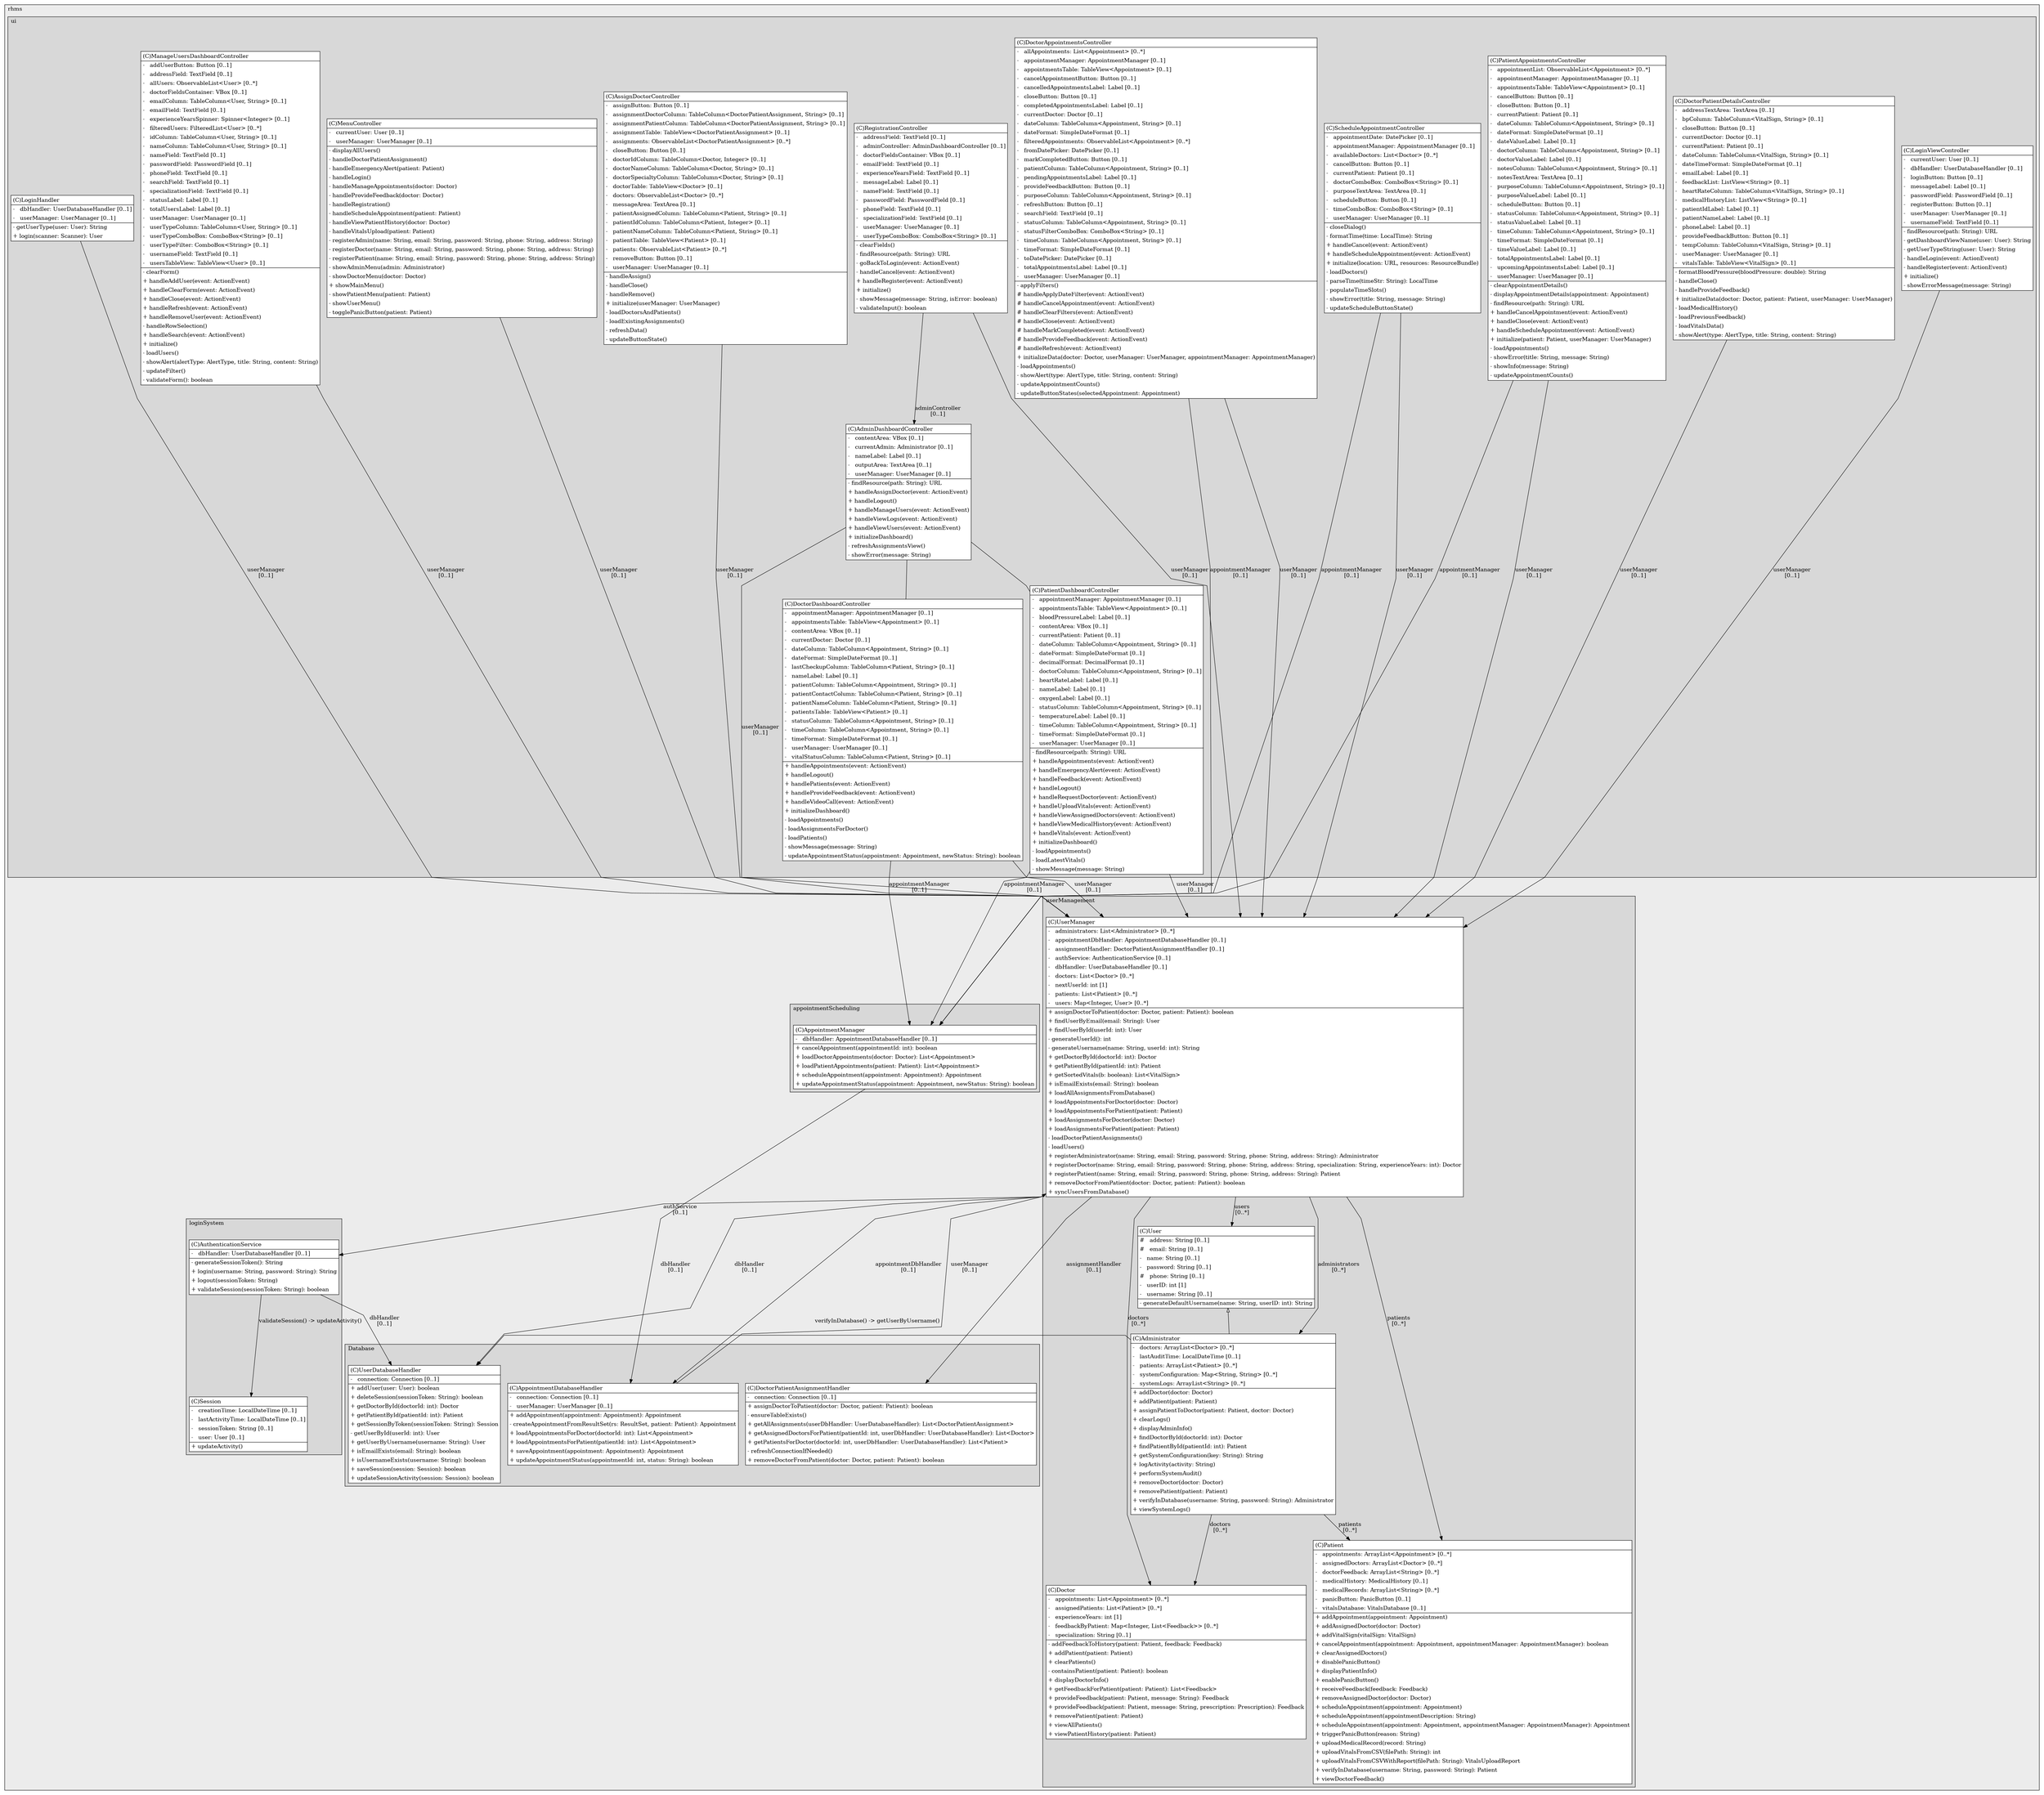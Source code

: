 @startuml

/' diagram meta data start
config=StructureConfiguration;
{
  "projectClassification": {
    "searchMode": "OpenProject", // OpenProject, AllProjects
    "includedProjects": "",
    "pathEndKeywords": "*.impl",
    "isClientPath": "",
    "isClientName": "",
    "isTestPath": "",
    "isTestName": "",
    "isMappingPath": "",
    "isMappingName": "",
    "isDataAccessPath": "",
    "isDataAccessName": "",
    "isDataStructurePath": "",
    "isDataStructureName": "",
    "isInterfaceStructuresPath": "",
    "isInterfaceStructuresName": "",
    "isEntryPointPath": "",
    "isEntryPointName": "",
    "treatFinalFieldsAsMandatory": false
  },
  "graphRestriction": {
    "classPackageExcludeFilter": "",
    "classPackageIncludeFilter": "",
    "classNameExcludeFilter": "",
    "classNameIncludeFilter": "",
    "methodNameExcludeFilter": "",
    "methodNameIncludeFilter": "",
    "removeByInheritance": "", // inheritance/annotation based filtering is done in a second step
    "removeByAnnotation": "",
    "removeByClassPackage": "", // cleanup the graph after inheritance/annotation based filtering is done
    "removeByClassName": "",
    "cutMappings": false,
    "cutEnum": true,
    "cutTests": true,
    "cutClient": true,
    "cutDataAccess": true,
    "cutInterfaceStructures": true,
    "cutDataStructures": true,
    "cutGetterAndSetter": true,
    "cutConstructors": true
  },
  "graphTraversal": {
    "forwardDepth": 3,
    "backwardDepth": 3,
    "classPackageExcludeFilter": "",
    "classPackageIncludeFilter": "",
    "classNameExcludeFilter": "",
    "classNameIncludeFilter": "",
    "methodNameExcludeFilter": "",
    "methodNameIncludeFilter": "",
    "hideMappings": false,
    "hideDataStructures": false,
    "hidePrivateMethods": true,
    "hideInterfaceCalls": true, // indirection: implementation -> interface (is hidden) -> implementation
    "onlyShowApplicationEntryPoints": false, // root node is included
    "useMethodCallsForStructureDiagram": "ForwardOnly" // ForwardOnly, BothDirections, No
  },
  "details": {
    "aggregation": "GroupByClass", // ByClass, GroupByClass, None
    "showClassGenericTypes": true,
    "showMethods": true,
    "showMethodParameterNames": true,
    "showMethodParameterTypes": true,
    "showMethodReturnType": true,
    "showPackageLevels": 2,
    "showDetailedClassStructure": true
  },
  "rootClass": "com.rhms.userManagement.UserManager",
  "extensionCallbackMethod": "" // qualified.class.name#methodName - signature: public static String method(String)
}
diagram meta data end '/



digraph g {
    rankdir="TB"
    splines=polyline
    

'nodes 
subgraph cluster_3499612 { 
   	label=rhms
	labeljust=l
	fillcolor="#ececec"
	style=filled
   
   subgraph cluster_1177773926 { 
   	label=ui
	labeljust=l
	fillcolor="#d8d8d8"
	style=filled
   
   AdminDashboardController1319010786[
	label=<<TABLE BORDER="1" CELLBORDER="0" CELLPADDING="4" CELLSPACING="0">
<TR><TD ALIGN="LEFT" >(C)AdminDashboardController</TD></TR>
<HR/>
<TR><TD ALIGN="LEFT" >-   contentArea: VBox [0..1]</TD></TR>
<TR><TD ALIGN="LEFT" >-   currentAdmin: Administrator [0..1]</TD></TR>
<TR><TD ALIGN="LEFT" >-   nameLabel: Label [0..1]</TD></TR>
<TR><TD ALIGN="LEFT" >-   outputArea: TextArea [0..1]</TD></TR>
<TR><TD ALIGN="LEFT" >-   userManager: UserManager [0..1]</TD></TR>
<HR/>
<TR><TD ALIGN="LEFT" >- findResource(path: String): URL</TD></TR>
<TR><TD ALIGN="LEFT" >+ handleAssignDoctor(event: ActionEvent)</TD></TR>
<TR><TD ALIGN="LEFT" >+ handleLogout()</TD></TR>
<TR><TD ALIGN="LEFT" >+ handleManageUsers(event: ActionEvent)</TD></TR>
<TR><TD ALIGN="LEFT" >+ handleViewLogs(event: ActionEvent)</TD></TR>
<TR><TD ALIGN="LEFT" >+ handleViewUsers(event: ActionEvent)</TD></TR>
<TR><TD ALIGN="LEFT" >+ initializeDashboard()</TD></TR>
<TR><TD ALIGN="LEFT" >- refreshAssignmentsView()</TD></TR>
<TR><TD ALIGN="LEFT" >- showError(message: String)</TD></TR>
</TABLE>>
	style=filled
	margin=0
	shape=plaintext
	fillcolor="#FFFFFF"
];

AssignDoctorController1319010786[
	label=<<TABLE BORDER="1" CELLBORDER="0" CELLPADDING="4" CELLSPACING="0">
<TR><TD ALIGN="LEFT" >(C)AssignDoctorController</TD></TR>
<HR/>
<TR><TD ALIGN="LEFT" >-   assignButton: Button [0..1]</TD></TR>
<TR><TD ALIGN="LEFT" >-   assignmentDoctorColumn: TableColumn&lt;DoctorPatientAssignment, String&gt; [0..1]</TD></TR>
<TR><TD ALIGN="LEFT" >-   assignmentPatientColumn: TableColumn&lt;DoctorPatientAssignment, String&gt; [0..1]</TD></TR>
<TR><TD ALIGN="LEFT" >-   assignmentTable: TableView&lt;DoctorPatientAssignment&gt; [0..1]</TD></TR>
<TR><TD ALIGN="LEFT" >-   assignments: ObservableList&lt;DoctorPatientAssignment&gt; [0..*]</TD></TR>
<TR><TD ALIGN="LEFT" >-   closeButton: Button [0..1]</TD></TR>
<TR><TD ALIGN="LEFT" >-   doctorIdColumn: TableColumn&lt;Doctor, Integer&gt; [0..1]</TD></TR>
<TR><TD ALIGN="LEFT" >-   doctorNameColumn: TableColumn&lt;Doctor, String&gt; [0..1]</TD></TR>
<TR><TD ALIGN="LEFT" >-   doctorSpecialtyColumn: TableColumn&lt;Doctor, String&gt; [0..1]</TD></TR>
<TR><TD ALIGN="LEFT" >-   doctorTable: TableView&lt;Doctor&gt; [0..1]</TD></TR>
<TR><TD ALIGN="LEFT" >-   doctors: ObservableList&lt;Doctor&gt; [0..*]</TD></TR>
<TR><TD ALIGN="LEFT" >-   messageArea: TextArea [0..1]</TD></TR>
<TR><TD ALIGN="LEFT" >-   patientAssignedColumn: TableColumn&lt;Patient, String&gt; [0..1]</TD></TR>
<TR><TD ALIGN="LEFT" >-   patientIdColumn: TableColumn&lt;Patient, Integer&gt; [0..1]</TD></TR>
<TR><TD ALIGN="LEFT" >-   patientNameColumn: TableColumn&lt;Patient, String&gt; [0..1]</TD></TR>
<TR><TD ALIGN="LEFT" >-   patientTable: TableView&lt;Patient&gt; [0..1]</TD></TR>
<TR><TD ALIGN="LEFT" >-   patients: ObservableList&lt;Patient&gt; [0..*]</TD></TR>
<TR><TD ALIGN="LEFT" >-   removeButton: Button [0..1]</TD></TR>
<TR><TD ALIGN="LEFT" >-   userManager: UserManager [0..1]</TD></TR>
<HR/>
<TR><TD ALIGN="LEFT" >- handleAssign()</TD></TR>
<TR><TD ALIGN="LEFT" >- handleClose()</TD></TR>
<TR><TD ALIGN="LEFT" >- handleRemove()</TD></TR>
<TR><TD ALIGN="LEFT" >+ initialize(userManager: UserManager)</TD></TR>
<TR><TD ALIGN="LEFT" >- loadDoctorsAndPatients()</TD></TR>
<TR><TD ALIGN="LEFT" >- loadExistingAssignments()</TD></TR>
<TR><TD ALIGN="LEFT" >- refreshData()</TD></TR>
<TR><TD ALIGN="LEFT" >- updateButtonState()</TD></TR>
</TABLE>>
	style=filled
	margin=0
	shape=plaintext
	fillcolor="#FFFFFF"
];

DoctorAppointmentsController1319010786[
	label=<<TABLE BORDER="1" CELLBORDER="0" CELLPADDING="4" CELLSPACING="0">
<TR><TD ALIGN="LEFT" >(C)DoctorAppointmentsController</TD></TR>
<HR/>
<TR><TD ALIGN="LEFT" >-   allAppointments: List&lt;Appointment&gt; [0..*]</TD></TR>
<TR><TD ALIGN="LEFT" >-   appointmentManager: AppointmentManager [0..1]</TD></TR>
<TR><TD ALIGN="LEFT" >-   appointmentsTable: TableView&lt;Appointment&gt; [0..1]</TD></TR>
<TR><TD ALIGN="LEFT" >-   cancelAppointmentButton: Button [0..1]</TD></TR>
<TR><TD ALIGN="LEFT" >-   cancelledAppointmentsLabel: Label [0..1]</TD></TR>
<TR><TD ALIGN="LEFT" >-   closeButton: Button [0..1]</TD></TR>
<TR><TD ALIGN="LEFT" >-   completedAppointmentsLabel: Label [0..1]</TD></TR>
<TR><TD ALIGN="LEFT" >-   currentDoctor: Doctor [0..1]</TD></TR>
<TR><TD ALIGN="LEFT" >-   dateColumn: TableColumn&lt;Appointment, String&gt; [0..1]</TD></TR>
<TR><TD ALIGN="LEFT" >-   dateFormat: SimpleDateFormat [0..1]</TD></TR>
<TR><TD ALIGN="LEFT" >-   filteredAppointments: ObservableList&lt;Appointment&gt; [0..*]</TD></TR>
<TR><TD ALIGN="LEFT" >-   fromDatePicker: DatePicker [0..1]</TD></TR>
<TR><TD ALIGN="LEFT" >-   markCompletedButton: Button [0..1]</TD></TR>
<TR><TD ALIGN="LEFT" >-   patientColumn: TableColumn&lt;Appointment, String&gt; [0..1]</TD></TR>
<TR><TD ALIGN="LEFT" >-   pendingAppointmentsLabel: Label [0..1]</TD></TR>
<TR><TD ALIGN="LEFT" >-   provideFeedbackButton: Button [0..1]</TD></TR>
<TR><TD ALIGN="LEFT" >-   purposeColumn: TableColumn&lt;Appointment, String&gt; [0..1]</TD></TR>
<TR><TD ALIGN="LEFT" >-   refreshButton: Button [0..1]</TD></TR>
<TR><TD ALIGN="LEFT" >-   searchField: TextField [0..1]</TD></TR>
<TR><TD ALIGN="LEFT" >-   statusColumn: TableColumn&lt;Appointment, String&gt; [0..1]</TD></TR>
<TR><TD ALIGN="LEFT" >-   statusFilterComboBox: ComboBox&lt;String&gt; [0..1]</TD></TR>
<TR><TD ALIGN="LEFT" >-   timeColumn: TableColumn&lt;Appointment, String&gt; [0..1]</TD></TR>
<TR><TD ALIGN="LEFT" >-   timeFormat: SimpleDateFormat [0..1]</TD></TR>
<TR><TD ALIGN="LEFT" >-   toDatePicker: DatePicker [0..1]</TD></TR>
<TR><TD ALIGN="LEFT" >-   totalAppointmentsLabel: Label [0..1]</TD></TR>
<TR><TD ALIGN="LEFT" >-   userManager: UserManager [0..1]</TD></TR>
<HR/>
<TR><TD ALIGN="LEFT" >- applyFilters()</TD></TR>
<TR><TD ALIGN="LEFT" ># handleApplyDateFilter(event: ActionEvent)</TD></TR>
<TR><TD ALIGN="LEFT" ># handleCancelAppointment(event: ActionEvent)</TD></TR>
<TR><TD ALIGN="LEFT" ># handleClearFilters(event: ActionEvent)</TD></TR>
<TR><TD ALIGN="LEFT" ># handleClose(event: ActionEvent)</TD></TR>
<TR><TD ALIGN="LEFT" ># handleMarkCompleted(event: ActionEvent)</TD></TR>
<TR><TD ALIGN="LEFT" ># handleProvideFeedback(event: ActionEvent)</TD></TR>
<TR><TD ALIGN="LEFT" ># handleRefresh(event: ActionEvent)</TD></TR>
<TR><TD ALIGN="LEFT" >+ initializeData(doctor: Doctor, userManager: UserManager, appointmentManager: AppointmentManager)</TD></TR>
<TR><TD ALIGN="LEFT" >- loadAppointments()</TD></TR>
<TR><TD ALIGN="LEFT" >- showAlert(type: AlertType, title: String, content: String)</TD></TR>
<TR><TD ALIGN="LEFT" >- updateAppointmentCounts()</TD></TR>
<TR><TD ALIGN="LEFT" >- updateButtonStates(selectedAppointment: Appointment)</TD></TR>
</TABLE>>
	style=filled
	margin=0
	shape=plaintext
	fillcolor="#FFFFFF"
];

DoctorDashboardController1319010786[
	label=<<TABLE BORDER="1" CELLBORDER="0" CELLPADDING="4" CELLSPACING="0">
<TR><TD ALIGN="LEFT" >(C)DoctorDashboardController</TD></TR>
<HR/>
<TR><TD ALIGN="LEFT" >-   appointmentManager: AppointmentManager [0..1]</TD></TR>
<TR><TD ALIGN="LEFT" >-   appointmentsTable: TableView&lt;Appointment&gt; [0..1]</TD></TR>
<TR><TD ALIGN="LEFT" >-   contentArea: VBox [0..1]</TD></TR>
<TR><TD ALIGN="LEFT" >-   currentDoctor: Doctor [0..1]</TD></TR>
<TR><TD ALIGN="LEFT" >-   dateColumn: TableColumn&lt;Appointment, String&gt; [0..1]</TD></TR>
<TR><TD ALIGN="LEFT" >-   dateFormat: SimpleDateFormat [0..1]</TD></TR>
<TR><TD ALIGN="LEFT" >-   lastCheckupColumn: TableColumn&lt;Patient, String&gt; [0..1]</TD></TR>
<TR><TD ALIGN="LEFT" >-   nameLabel: Label [0..1]</TD></TR>
<TR><TD ALIGN="LEFT" >-   patientColumn: TableColumn&lt;Appointment, String&gt; [0..1]</TD></TR>
<TR><TD ALIGN="LEFT" >-   patientContactColumn: TableColumn&lt;Patient, String&gt; [0..1]</TD></TR>
<TR><TD ALIGN="LEFT" >-   patientNameColumn: TableColumn&lt;Patient, String&gt; [0..1]</TD></TR>
<TR><TD ALIGN="LEFT" >-   patientsTable: TableView&lt;Patient&gt; [0..1]</TD></TR>
<TR><TD ALIGN="LEFT" >-   statusColumn: TableColumn&lt;Appointment, String&gt; [0..1]</TD></TR>
<TR><TD ALIGN="LEFT" >-   timeColumn: TableColumn&lt;Appointment, String&gt; [0..1]</TD></TR>
<TR><TD ALIGN="LEFT" >-   timeFormat: SimpleDateFormat [0..1]</TD></TR>
<TR><TD ALIGN="LEFT" >-   userManager: UserManager [0..1]</TD></TR>
<TR><TD ALIGN="LEFT" >-   vitalStatusColumn: TableColumn&lt;Patient, String&gt; [0..1]</TD></TR>
<HR/>
<TR><TD ALIGN="LEFT" >+ handleAppointments(event: ActionEvent)</TD></TR>
<TR><TD ALIGN="LEFT" >+ handleLogout()</TD></TR>
<TR><TD ALIGN="LEFT" >+ handlePatients(event: ActionEvent)</TD></TR>
<TR><TD ALIGN="LEFT" >+ handleProvideFeedback(event: ActionEvent)</TD></TR>
<TR><TD ALIGN="LEFT" >+ handleVideoCall(event: ActionEvent)</TD></TR>
<TR><TD ALIGN="LEFT" >+ initializeDashboard()</TD></TR>
<TR><TD ALIGN="LEFT" >- loadAppointments()</TD></TR>
<TR><TD ALIGN="LEFT" >- loadAssignmentsForDoctor()</TD></TR>
<TR><TD ALIGN="LEFT" >- loadPatients()</TD></TR>
<TR><TD ALIGN="LEFT" >- showMessage(message: String)</TD></TR>
<TR><TD ALIGN="LEFT" >- updateAppointmentStatus(appointment: Appointment, newStatus: String): boolean</TD></TR>
</TABLE>>
	style=filled
	margin=0
	shape=plaintext
	fillcolor="#FFFFFF"
];

DoctorPatientDetailsController1319010786[
	label=<<TABLE BORDER="1" CELLBORDER="0" CELLPADDING="4" CELLSPACING="0">
<TR><TD ALIGN="LEFT" >(C)DoctorPatientDetailsController</TD></TR>
<HR/>
<TR><TD ALIGN="LEFT" >-   addressTextArea: TextArea [0..1]</TD></TR>
<TR><TD ALIGN="LEFT" >-   bpColumn: TableColumn&lt;VitalSign, String&gt; [0..1]</TD></TR>
<TR><TD ALIGN="LEFT" >-   closeButton: Button [0..1]</TD></TR>
<TR><TD ALIGN="LEFT" >-   currentDoctor: Doctor [0..1]</TD></TR>
<TR><TD ALIGN="LEFT" >-   currentPatient: Patient [0..1]</TD></TR>
<TR><TD ALIGN="LEFT" >-   dateColumn: TableColumn&lt;VitalSign, String&gt; [0..1]</TD></TR>
<TR><TD ALIGN="LEFT" >-   dateTimeFormat: SimpleDateFormat [0..1]</TD></TR>
<TR><TD ALIGN="LEFT" >-   emailLabel: Label [0..1]</TD></TR>
<TR><TD ALIGN="LEFT" >-   feedbackList: ListView&lt;String&gt; [0..1]</TD></TR>
<TR><TD ALIGN="LEFT" >-   heartRateColumn: TableColumn&lt;VitalSign, String&gt; [0..1]</TD></TR>
<TR><TD ALIGN="LEFT" >-   medicalHistoryList: ListView&lt;String&gt; [0..1]</TD></TR>
<TR><TD ALIGN="LEFT" >-   patientIdLabel: Label [0..1]</TD></TR>
<TR><TD ALIGN="LEFT" >-   patientNameLabel: Label [0..1]</TD></TR>
<TR><TD ALIGN="LEFT" >-   phoneLabel: Label [0..1]</TD></TR>
<TR><TD ALIGN="LEFT" >-   provideFeedbackButton: Button [0..1]</TD></TR>
<TR><TD ALIGN="LEFT" >-   tempColumn: TableColumn&lt;VitalSign, String&gt; [0..1]</TD></TR>
<TR><TD ALIGN="LEFT" >-   userManager: UserManager [0..1]</TD></TR>
<TR><TD ALIGN="LEFT" >-   vitalsTable: TableView&lt;VitalSign&gt; [0..1]</TD></TR>
<HR/>
<TR><TD ALIGN="LEFT" >- formatBloodPressure(bloodPressure: double): String</TD></TR>
<TR><TD ALIGN="LEFT" >- handleClose()</TD></TR>
<TR><TD ALIGN="LEFT" >- handleProvideFeedback()</TD></TR>
<TR><TD ALIGN="LEFT" >+ initializeData(doctor: Doctor, patient: Patient, userManager: UserManager)</TD></TR>
<TR><TD ALIGN="LEFT" >- loadMedicalHistory()</TD></TR>
<TR><TD ALIGN="LEFT" >- loadPreviousFeedback()</TD></TR>
<TR><TD ALIGN="LEFT" >- loadVitalsData()</TD></TR>
<TR><TD ALIGN="LEFT" >- showAlert(type: AlertType, title: String, content: String)</TD></TR>
</TABLE>>
	style=filled
	margin=0
	shape=plaintext
	fillcolor="#FFFFFF"
];

LoginHandler1844058119[
	label=<<TABLE BORDER="1" CELLBORDER="0" CELLPADDING="4" CELLSPACING="0">
<TR><TD ALIGN="LEFT" >(C)LoginHandler</TD></TR>
<HR/>
<TR><TD ALIGN="LEFT" >-   dbHandler: UserDatabaseHandler [0..1]</TD></TR>
<TR><TD ALIGN="LEFT" >-   userManager: UserManager [0..1]</TD></TR>
<HR/>
<TR><TD ALIGN="LEFT" >- getUserType(user: User): String</TD></TR>
<TR><TD ALIGN="LEFT" >+ login(scanner: Scanner): User</TD></TR>
</TABLE>>
	style=filled
	margin=0
	shape=plaintext
	fillcolor="#FFFFFF"
];

LoginViewController1319010786[
	label=<<TABLE BORDER="1" CELLBORDER="0" CELLPADDING="4" CELLSPACING="0">
<TR><TD ALIGN="LEFT" >(C)LoginViewController</TD></TR>
<HR/>
<TR><TD ALIGN="LEFT" >-   currentUser: User [0..1]</TD></TR>
<TR><TD ALIGN="LEFT" >-   dbHandler: UserDatabaseHandler [0..1]</TD></TR>
<TR><TD ALIGN="LEFT" >-   loginButton: Button [0..1]</TD></TR>
<TR><TD ALIGN="LEFT" >-   messageLabel: Label [0..1]</TD></TR>
<TR><TD ALIGN="LEFT" >-   passwordField: PasswordField [0..1]</TD></TR>
<TR><TD ALIGN="LEFT" >-   registerButton: Button [0..1]</TD></TR>
<TR><TD ALIGN="LEFT" >-   userManager: UserManager [0..1]</TD></TR>
<TR><TD ALIGN="LEFT" >-   usernameField: TextField [0..1]</TD></TR>
<HR/>
<TR><TD ALIGN="LEFT" >- findResource(path: String): URL</TD></TR>
<TR><TD ALIGN="LEFT" >- getDashboardViewName(user: User): String</TD></TR>
<TR><TD ALIGN="LEFT" >- getUserTypeString(user: User): String</TD></TR>
<TR><TD ALIGN="LEFT" >- handleLogin(event: ActionEvent)</TD></TR>
<TR><TD ALIGN="LEFT" >- handleRegister(event: ActionEvent)</TD></TR>
<TR><TD ALIGN="LEFT" >+ initialize()</TD></TR>
<TR><TD ALIGN="LEFT" >- showErrorMessage(message: String)</TD></TR>
</TABLE>>
	style=filled
	margin=0
	shape=plaintext
	fillcolor="#FFFFFF"
];

ManageUsersDashboardController1319010786[
	label=<<TABLE BORDER="1" CELLBORDER="0" CELLPADDING="4" CELLSPACING="0">
<TR><TD ALIGN="LEFT" >(C)ManageUsersDashboardController</TD></TR>
<HR/>
<TR><TD ALIGN="LEFT" >-   addUserButton: Button [0..1]</TD></TR>
<TR><TD ALIGN="LEFT" >-   addressField: TextField [0..1]</TD></TR>
<TR><TD ALIGN="LEFT" >-   allUsers: ObservableList&lt;User&gt; [0..*]</TD></TR>
<TR><TD ALIGN="LEFT" >-   doctorFieldsContainer: VBox [0..1]</TD></TR>
<TR><TD ALIGN="LEFT" >-   emailColumn: TableColumn&lt;User, String&gt; [0..1]</TD></TR>
<TR><TD ALIGN="LEFT" >-   emailField: TextField [0..1]</TD></TR>
<TR><TD ALIGN="LEFT" >-   experienceYearsSpinner: Spinner&lt;Integer&gt; [0..1]</TD></TR>
<TR><TD ALIGN="LEFT" >-   filteredUsers: FilteredList&lt;User&gt; [0..*]</TD></TR>
<TR><TD ALIGN="LEFT" >-   idColumn: TableColumn&lt;User, String&gt; [0..1]</TD></TR>
<TR><TD ALIGN="LEFT" >-   nameColumn: TableColumn&lt;User, String&gt; [0..1]</TD></TR>
<TR><TD ALIGN="LEFT" >-   nameField: TextField [0..1]</TD></TR>
<TR><TD ALIGN="LEFT" >-   passwordField: PasswordField [0..1]</TD></TR>
<TR><TD ALIGN="LEFT" >-   phoneField: TextField [0..1]</TD></TR>
<TR><TD ALIGN="LEFT" >-   searchField: TextField [0..1]</TD></TR>
<TR><TD ALIGN="LEFT" >-   specializationField: TextField [0..1]</TD></TR>
<TR><TD ALIGN="LEFT" >-   statusLabel: Label [0..1]</TD></TR>
<TR><TD ALIGN="LEFT" >-   totalUsersLabel: Label [0..1]</TD></TR>
<TR><TD ALIGN="LEFT" >-   userManager: UserManager [0..1]</TD></TR>
<TR><TD ALIGN="LEFT" >-   userTypeColumn: TableColumn&lt;User, String&gt; [0..1]</TD></TR>
<TR><TD ALIGN="LEFT" >-   userTypeComboBox: ComboBox&lt;String&gt; [0..1]</TD></TR>
<TR><TD ALIGN="LEFT" >-   userTypeFilter: ComboBox&lt;String&gt; [0..1]</TD></TR>
<TR><TD ALIGN="LEFT" >-   usernameField: TextField [0..1]</TD></TR>
<TR><TD ALIGN="LEFT" >-   usersTableView: TableView&lt;User&gt; [0..1]</TD></TR>
<HR/>
<TR><TD ALIGN="LEFT" >- clearForm()</TD></TR>
<TR><TD ALIGN="LEFT" >+ handleAddUser(event: ActionEvent)</TD></TR>
<TR><TD ALIGN="LEFT" >+ handleClearForm(event: ActionEvent)</TD></TR>
<TR><TD ALIGN="LEFT" >+ handleClose(event: ActionEvent)</TD></TR>
<TR><TD ALIGN="LEFT" >+ handleRefresh(event: ActionEvent)</TD></TR>
<TR><TD ALIGN="LEFT" >+ handleRemoveUser(event: ActionEvent)</TD></TR>
<TR><TD ALIGN="LEFT" >- handleRowSelection()</TD></TR>
<TR><TD ALIGN="LEFT" >+ handleSearch(event: ActionEvent)</TD></TR>
<TR><TD ALIGN="LEFT" >+ initialize()</TD></TR>
<TR><TD ALIGN="LEFT" >- loadUsers()</TD></TR>
<TR><TD ALIGN="LEFT" >- showAlert(alertType: AlertType, title: String, content: String)</TD></TR>
<TR><TD ALIGN="LEFT" >- updateFilter()</TD></TR>
<TR><TD ALIGN="LEFT" >- validateForm(): boolean</TD></TR>
</TABLE>>
	style=filled
	margin=0
	shape=plaintext
	fillcolor="#FFFFFF"
];

MenuController1844058119[
	label=<<TABLE BORDER="1" CELLBORDER="0" CELLPADDING="4" CELLSPACING="0">
<TR><TD ALIGN="LEFT" >(C)MenuController</TD></TR>
<HR/>
<TR><TD ALIGN="LEFT" >-   currentUser: User [0..1]</TD></TR>
<TR><TD ALIGN="LEFT" >-   userManager: UserManager [0..1]</TD></TR>
<HR/>
<TR><TD ALIGN="LEFT" >- displayAllUsers()</TD></TR>
<TR><TD ALIGN="LEFT" >- handleDoctorPatientAssignment()</TD></TR>
<TR><TD ALIGN="LEFT" >- handleEmergencyAlert(patient: Patient)</TD></TR>
<TR><TD ALIGN="LEFT" >- handleLogin()</TD></TR>
<TR><TD ALIGN="LEFT" >- handleManageAppointments(doctor: Doctor)</TD></TR>
<TR><TD ALIGN="LEFT" >- handleProvideFeedback(doctor: Doctor)</TD></TR>
<TR><TD ALIGN="LEFT" >- handleRegistration()</TD></TR>
<TR><TD ALIGN="LEFT" >- handleScheduleAppointment(patient: Patient)</TD></TR>
<TR><TD ALIGN="LEFT" >- handleViewPatientHistory(doctor: Doctor)</TD></TR>
<TR><TD ALIGN="LEFT" >- handleVitalsUpload(patient: Patient)</TD></TR>
<TR><TD ALIGN="LEFT" >- registerAdmin(name: String, email: String, password: String, phone: String, address: String)</TD></TR>
<TR><TD ALIGN="LEFT" >- registerDoctor(name: String, email: String, password: String, phone: String, address: String)</TD></TR>
<TR><TD ALIGN="LEFT" >- registerPatient(name: String, email: String, password: String, phone: String, address: String)</TD></TR>
<TR><TD ALIGN="LEFT" >- showAdminMenu(admin: Administrator)</TD></TR>
<TR><TD ALIGN="LEFT" >- showDoctorMenu(doctor: Doctor)</TD></TR>
<TR><TD ALIGN="LEFT" >+ showMainMenu()</TD></TR>
<TR><TD ALIGN="LEFT" >- showPatientMenu(patient: Patient)</TD></TR>
<TR><TD ALIGN="LEFT" >- showUserMenu()</TD></TR>
<TR><TD ALIGN="LEFT" >- togglePanicButton(patient: Patient)</TD></TR>
</TABLE>>
	style=filled
	margin=0
	shape=plaintext
	fillcolor="#FFFFFF"
];

PatientAppointmentsController1319010786[
	label=<<TABLE BORDER="1" CELLBORDER="0" CELLPADDING="4" CELLSPACING="0">
<TR><TD ALIGN="LEFT" >(C)PatientAppointmentsController</TD></TR>
<HR/>
<TR><TD ALIGN="LEFT" >-   appointmentList: ObservableList&lt;Appointment&gt; [0..*]</TD></TR>
<TR><TD ALIGN="LEFT" >-   appointmentManager: AppointmentManager [0..1]</TD></TR>
<TR><TD ALIGN="LEFT" >-   appointmentsTable: TableView&lt;Appointment&gt; [0..1]</TD></TR>
<TR><TD ALIGN="LEFT" >-   cancelButton: Button [0..1]</TD></TR>
<TR><TD ALIGN="LEFT" >-   closeButton: Button [0..1]</TD></TR>
<TR><TD ALIGN="LEFT" >-   currentPatient: Patient [0..1]</TD></TR>
<TR><TD ALIGN="LEFT" >-   dateColumn: TableColumn&lt;Appointment, String&gt; [0..1]</TD></TR>
<TR><TD ALIGN="LEFT" >-   dateFormat: SimpleDateFormat [0..1]</TD></TR>
<TR><TD ALIGN="LEFT" >-   dateValueLabel: Label [0..1]</TD></TR>
<TR><TD ALIGN="LEFT" >-   doctorColumn: TableColumn&lt;Appointment, String&gt; [0..1]</TD></TR>
<TR><TD ALIGN="LEFT" >-   doctorValueLabel: Label [0..1]</TD></TR>
<TR><TD ALIGN="LEFT" >-   notesColumn: TableColumn&lt;Appointment, String&gt; [0..1]</TD></TR>
<TR><TD ALIGN="LEFT" >-   notesTextArea: TextArea [0..1]</TD></TR>
<TR><TD ALIGN="LEFT" >-   purposeColumn: TableColumn&lt;Appointment, String&gt; [0..1]</TD></TR>
<TR><TD ALIGN="LEFT" >-   purposeValueLabel: Label [0..1]</TD></TR>
<TR><TD ALIGN="LEFT" >-   scheduleButton: Button [0..1]</TD></TR>
<TR><TD ALIGN="LEFT" >-   statusColumn: TableColumn&lt;Appointment, String&gt; [0..1]</TD></TR>
<TR><TD ALIGN="LEFT" >-   statusValueLabel: Label [0..1]</TD></TR>
<TR><TD ALIGN="LEFT" >-   timeColumn: TableColumn&lt;Appointment, String&gt; [0..1]</TD></TR>
<TR><TD ALIGN="LEFT" >-   timeFormat: SimpleDateFormat [0..1]</TD></TR>
<TR><TD ALIGN="LEFT" >-   timeValueLabel: Label [0..1]</TD></TR>
<TR><TD ALIGN="LEFT" >-   totalAppointmentsLabel: Label [0..1]</TD></TR>
<TR><TD ALIGN="LEFT" >-   upcomingAppointmentsLabel: Label [0..1]</TD></TR>
<TR><TD ALIGN="LEFT" >-   userManager: UserManager [0..1]</TD></TR>
<HR/>
<TR><TD ALIGN="LEFT" >- clearAppointmentDetails()</TD></TR>
<TR><TD ALIGN="LEFT" >- displayAppointmentDetails(appointment: Appointment)</TD></TR>
<TR><TD ALIGN="LEFT" >- findResource(path: String): URL</TD></TR>
<TR><TD ALIGN="LEFT" >+ handleCancelAppointment(event: ActionEvent)</TD></TR>
<TR><TD ALIGN="LEFT" >+ handleClose(event: ActionEvent)</TD></TR>
<TR><TD ALIGN="LEFT" >+ handleScheduleAppointment(event: ActionEvent)</TD></TR>
<TR><TD ALIGN="LEFT" >+ initialize(patient: Patient, userManager: UserManager)</TD></TR>
<TR><TD ALIGN="LEFT" >- loadAppointments()</TD></TR>
<TR><TD ALIGN="LEFT" >- showError(title: String, message: String)</TD></TR>
<TR><TD ALIGN="LEFT" >- showInfo(message: String)</TD></TR>
<TR><TD ALIGN="LEFT" >- updateAppointmentCounts()</TD></TR>
</TABLE>>
	style=filled
	margin=0
	shape=plaintext
	fillcolor="#FFFFFF"
];

PatientDashboardController1319010786[
	label=<<TABLE BORDER="1" CELLBORDER="0" CELLPADDING="4" CELLSPACING="0">
<TR><TD ALIGN="LEFT" >(C)PatientDashboardController</TD></TR>
<HR/>
<TR><TD ALIGN="LEFT" >-   appointmentManager: AppointmentManager [0..1]</TD></TR>
<TR><TD ALIGN="LEFT" >-   appointmentsTable: TableView&lt;Appointment&gt; [0..1]</TD></TR>
<TR><TD ALIGN="LEFT" >-   bloodPressureLabel: Label [0..1]</TD></TR>
<TR><TD ALIGN="LEFT" >-   contentArea: VBox [0..1]</TD></TR>
<TR><TD ALIGN="LEFT" >-   currentPatient: Patient [0..1]</TD></TR>
<TR><TD ALIGN="LEFT" >-   dateColumn: TableColumn&lt;Appointment, String&gt; [0..1]</TD></TR>
<TR><TD ALIGN="LEFT" >-   dateFormat: SimpleDateFormat [0..1]</TD></TR>
<TR><TD ALIGN="LEFT" >-   decimalFormat: DecimalFormat [0..1]</TD></TR>
<TR><TD ALIGN="LEFT" >-   doctorColumn: TableColumn&lt;Appointment, String&gt; [0..1]</TD></TR>
<TR><TD ALIGN="LEFT" >-   heartRateLabel: Label [0..1]</TD></TR>
<TR><TD ALIGN="LEFT" >-   nameLabel: Label [0..1]</TD></TR>
<TR><TD ALIGN="LEFT" >-   oxygenLabel: Label [0..1]</TD></TR>
<TR><TD ALIGN="LEFT" >-   statusColumn: TableColumn&lt;Appointment, String&gt; [0..1]</TD></TR>
<TR><TD ALIGN="LEFT" >-   temperatureLabel: Label [0..1]</TD></TR>
<TR><TD ALIGN="LEFT" >-   timeColumn: TableColumn&lt;Appointment, String&gt; [0..1]</TD></TR>
<TR><TD ALIGN="LEFT" >-   timeFormat: SimpleDateFormat [0..1]</TD></TR>
<TR><TD ALIGN="LEFT" >-   userManager: UserManager [0..1]</TD></TR>
<HR/>
<TR><TD ALIGN="LEFT" >- findResource(path: String): URL</TD></TR>
<TR><TD ALIGN="LEFT" >+ handleAppointments(event: ActionEvent)</TD></TR>
<TR><TD ALIGN="LEFT" >+ handleEmergencyAlert(event: ActionEvent)</TD></TR>
<TR><TD ALIGN="LEFT" >+ handleFeedback(event: ActionEvent)</TD></TR>
<TR><TD ALIGN="LEFT" >+ handleLogout()</TD></TR>
<TR><TD ALIGN="LEFT" >+ handleRequestDoctor(event: ActionEvent)</TD></TR>
<TR><TD ALIGN="LEFT" >+ handleUploadVitals(event: ActionEvent)</TD></TR>
<TR><TD ALIGN="LEFT" >+ handleViewAssignedDoctors(event: ActionEvent)</TD></TR>
<TR><TD ALIGN="LEFT" >+ handleViewMedicalHistory(event: ActionEvent)</TD></TR>
<TR><TD ALIGN="LEFT" >+ handleVitals(event: ActionEvent)</TD></TR>
<TR><TD ALIGN="LEFT" >+ initializeDashboard()</TD></TR>
<TR><TD ALIGN="LEFT" >- loadAppointments()</TD></TR>
<TR><TD ALIGN="LEFT" >- loadLatestVitals()</TD></TR>
<TR><TD ALIGN="LEFT" >- showMessage(message: String)</TD></TR>
</TABLE>>
	style=filled
	margin=0
	shape=plaintext
	fillcolor="#FFFFFF"
];

RegistrationController1319010786[
	label=<<TABLE BORDER="1" CELLBORDER="0" CELLPADDING="4" CELLSPACING="0">
<TR><TD ALIGN="LEFT" >(C)RegistrationController</TD></TR>
<HR/>
<TR><TD ALIGN="LEFT" >-   addressField: TextField [0..1]</TD></TR>
<TR><TD ALIGN="LEFT" >-   adminController: AdminDashboardController [0..1]</TD></TR>
<TR><TD ALIGN="LEFT" >-   doctorFieldsContainer: VBox [0..1]</TD></TR>
<TR><TD ALIGN="LEFT" >-   emailField: TextField [0..1]</TD></TR>
<TR><TD ALIGN="LEFT" >-   experienceYearsField: TextField [0..1]</TD></TR>
<TR><TD ALIGN="LEFT" >-   messageLabel: Label [0..1]</TD></TR>
<TR><TD ALIGN="LEFT" >-   nameField: TextField [0..1]</TD></TR>
<TR><TD ALIGN="LEFT" >-   passwordField: PasswordField [0..1]</TD></TR>
<TR><TD ALIGN="LEFT" >-   phoneField: TextField [0..1]</TD></TR>
<TR><TD ALIGN="LEFT" >-   specializationField: TextField [0..1]</TD></TR>
<TR><TD ALIGN="LEFT" >-   userManager: UserManager [0..1]</TD></TR>
<TR><TD ALIGN="LEFT" >-   userTypeComboBox: ComboBox&lt;String&gt; [0..1]</TD></TR>
<HR/>
<TR><TD ALIGN="LEFT" >- clearFields()</TD></TR>
<TR><TD ALIGN="LEFT" >- findResource(path: String): URL</TD></TR>
<TR><TD ALIGN="LEFT" >- goBackToLogin(event: ActionEvent)</TD></TR>
<TR><TD ALIGN="LEFT" >- handleCancel(event: ActionEvent)</TD></TR>
<TR><TD ALIGN="LEFT" >+ handleRegister(event: ActionEvent)</TD></TR>
<TR><TD ALIGN="LEFT" >+ initialize()</TD></TR>
<TR><TD ALIGN="LEFT" >- showMessage(message: String, isError: boolean)</TD></TR>
<TR><TD ALIGN="LEFT" >- validateInput(): boolean</TD></TR>
</TABLE>>
	style=filled
	margin=0
	shape=plaintext
	fillcolor="#FFFFFF"
];

ScheduleAppointmentController1319010786[
	label=<<TABLE BORDER="1" CELLBORDER="0" CELLPADDING="4" CELLSPACING="0">
<TR><TD ALIGN="LEFT" >(C)ScheduleAppointmentController</TD></TR>
<HR/>
<TR><TD ALIGN="LEFT" >-   appointmentDate: DatePicker [0..1]</TD></TR>
<TR><TD ALIGN="LEFT" >-   appointmentManager: AppointmentManager [0..1]</TD></TR>
<TR><TD ALIGN="LEFT" >-   availableDoctors: List&lt;Doctor&gt; [0..*]</TD></TR>
<TR><TD ALIGN="LEFT" >-   cancelButton: Button [0..1]</TD></TR>
<TR><TD ALIGN="LEFT" >-   currentPatient: Patient [0..1]</TD></TR>
<TR><TD ALIGN="LEFT" >-   doctorComboBox: ComboBox&lt;String&gt; [0..1]</TD></TR>
<TR><TD ALIGN="LEFT" >-   purposeTextArea: TextArea [0..1]</TD></TR>
<TR><TD ALIGN="LEFT" >-   scheduleButton: Button [0..1]</TD></TR>
<TR><TD ALIGN="LEFT" >-   timeComboBox: ComboBox&lt;String&gt; [0..1]</TD></TR>
<TR><TD ALIGN="LEFT" >-   userManager: UserManager [0..1]</TD></TR>
<HR/>
<TR><TD ALIGN="LEFT" >- closeDialog()</TD></TR>
<TR><TD ALIGN="LEFT" >- formatTime(time: LocalTime): String</TD></TR>
<TR><TD ALIGN="LEFT" >+ handleCancel(event: ActionEvent)</TD></TR>
<TR><TD ALIGN="LEFT" >+ handleScheduleAppointment(event: ActionEvent)</TD></TR>
<TR><TD ALIGN="LEFT" >+ initialize(location: URL, resources: ResourceBundle)</TD></TR>
<TR><TD ALIGN="LEFT" >- loadDoctors()</TD></TR>
<TR><TD ALIGN="LEFT" >- parseTime(timeStr: String): LocalTime</TD></TR>
<TR><TD ALIGN="LEFT" >- populateTimeSlots()</TD></TR>
<TR><TD ALIGN="LEFT" >- showError(title: String, message: String)</TD></TR>
<TR><TD ALIGN="LEFT" >- updateScheduleButtonState()</TD></TR>
</TABLE>>
	style=filled
	margin=0
	shape=plaintext
	fillcolor="#FFFFFF"
];
} 

subgraph cluster_1196923775 { 
   	label=appointmentScheduling
	labeljust=l
	fillcolor="#d8d8d8"
	style=filled
   
   AppointmentManager1163657970[
	label=<<TABLE BORDER="1" CELLBORDER="0" CELLPADDING="4" CELLSPACING="0">
<TR><TD ALIGN="LEFT" >(C)AppointmentManager</TD></TR>
<HR/>
<TR><TD ALIGN="LEFT" >-   dbHandler: AppointmentDatabaseHandler [0..1]</TD></TR>
<HR/>
<TR><TD ALIGN="LEFT" >+ cancelAppointment(appointmentId: int): boolean</TD></TR>
<TR><TD ALIGN="LEFT" >+ loadDoctorAppointments(doctor: Doctor): List&lt;Appointment&gt;</TD></TR>
<TR><TD ALIGN="LEFT" >+ loadPatientAppointments(patient: Patient): List&lt;Appointment&gt;</TD></TR>
<TR><TD ALIGN="LEFT" >+ scheduleAppointment(appointment: Appointment): Appointment</TD></TR>
<TR><TD ALIGN="LEFT" >+ updateAppointmentStatus(appointment: Appointment, newStatus: String): boolean</TD></TR>
</TABLE>>
	style=filled
	margin=0
	shape=plaintext
	fillcolor="#FFFFFF"
];
} 

subgraph cluster_185282970 { 
   	label=loginSystem
	labeljust=l
	fillcolor="#d8d8d8"
	style=filled
   
   AuthenticationService435272909[
	label=<<TABLE BORDER="1" CELLBORDER="0" CELLPADDING="4" CELLSPACING="0">
<TR><TD ALIGN="LEFT" >(C)AuthenticationService</TD></TR>
<HR/>
<TR><TD ALIGN="LEFT" >-   dbHandler: UserDatabaseHandler [0..1]</TD></TR>
<HR/>
<TR><TD ALIGN="LEFT" >- generateSessionToken(): String</TD></TR>
<TR><TD ALIGN="LEFT" >+ login(username: String, password: String): String</TD></TR>
<TR><TD ALIGN="LEFT" >+ logout(sessionToken: String)</TD></TR>
<TR><TD ALIGN="LEFT" >+ validateSession(sessionToken: String): boolean</TD></TR>
</TABLE>>
	style=filled
	margin=0
	shape=plaintext
	fillcolor="#FFFFFF"
];

Session435272909[
	label=<<TABLE BORDER="1" CELLBORDER="0" CELLPADDING="4" CELLSPACING="0">
<TR><TD ALIGN="LEFT" >(C)Session</TD></TR>
<HR/>
<TR><TD ALIGN="LEFT" >-   creationTime: LocalDateTime [0..1]</TD></TR>
<TR><TD ALIGN="LEFT" >-   lastActivityTime: LocalDateTime [0..1]</TD></TR>
<TR><TD ALIGN="LEFT" >-   sessionToken: String [0..1]</TD></TR>
<TR><TD ALIGN="LEFT" >-   user: User [0..1]</TD></TR>
<HR/>
<TR><TD ALIGN="LEFT" >+ updateActivity()</TD></TR>
</TABLE>>
	style=filled
	margin=0
	shape=plaintext
	fillcolor="#FFFFFF"
];
} 

subgraph cluster_1951307539 { 
   	label=Database
	labeljust=l
	fillcolor="#d8d8d8"
	style=filled
   
   AppointmentDatabaseHandler1676144448[
	label=<<TABLE BORDER="1" CELLBORDER="0" CELLPADDING="4" CELLSPACING="0">
<TR><TD ALIGN="LEFT" >(C)AppointmentDatabaseHandler</TD></TR>
<HR/>
<TR><TD ALIGN="LEFT" >-   connection: Connection [0..1]</TD></TR>
<TR><TD ALIGN="LEFT" >-   userManager: UserManager [0..1]</TD></TR>
<HR/>
<TR><TD ALIGN="LEFT" >+ addAppointment(appointment: Appointment): Appointment</TD></TR>
<TR><TD ALIGN="LEFT" >- createAppointmentFromResultSet(rs: ResultSet, patient: Patient): Appointment</TD></TR>
<TR><TD ALIGN="LEFT" >+ loadAppointmentsForDoctor(doctorId: int): List&lt;Appointment&gt;</TD></TR>
<TR><TD ALIGN="LEFT" >+ loadAppointmentsForPatient(patientId: int): List&lt;Appointment&gt;</TD></TR>
<TR><TD ALIGN="LEFT" >+ saveAppointment(appointment: Appointment): Appointment</TD></TR>
<TR><TD ALIGN="LEFT" >+ updateAppointmentStatus(appointmentId: int, status: String): boolean</TD></TR>
</TABLE>>
	style=filled
	margin=0
	shape=plaintext
	fillcolor="#FFFFFF"
];

DoctorPatientAssignmentHandler1676144448[
	label=<<TABLE BORDER="1" CELLBORDER="0" CELLPADDING="4" CELLSPACING="0">
<TR><TD ALIGN="LEFT" >(C)DoctorPatientAssignmentHandler</TD></TR>
<HR/>
<TR><TD ALIGN="LEFT" >-   connection: Connection [0..1]</TD></TR>
<HR/>
<TR><TD ALIGN="LEFT" >+ assignDoctorToPatient(doctor: Doctor, patient: Patient): boolean</TD></TR>
<TR><TD ALIGN="LEFT" >- ensureTableExists()</TD></TR>
<TR><TD ALIGN="LEFT" >+ getAllAssignments(userDbHandler: UserDatabaseHandler): List&lt;DoctorPatientAssignment&gt;</TD></TR>
<TR><TD ALIGN="LEFT" >+ getAssignedDoctorsForPatient(patientId: int, userDbHandler: UserDatabaseHandler): List&lt;Doctor&gt;</TD></TR>
<TR><TD ALIGN="LEFT" >+ getPatientsForDoctor(doctorId: int, userDbHandler: UserDatabaseHandler): List&lt;Patient&gt;</TD></TR>
<TR><TD ALIGN="LEFT" >- refreshConnectionIfNeeded()</TD></TR>
<TR><TD ALIGN="LEFT" >+ removeDoctorFromPatient(doctor: Doctor, patient: Patient): boolean</TD></TR>
</TABLE>>
	style=filled
	margin=0
	shape=plaintext
	fillcolor="#FFFFFF"
];

UserDatabaseHandler1676144448[
	label=<<TABLE BORDER="1" CELLBORDER="0" CELLPADDING="4" CELLSPACING="0">
<TR><TD ALIGN="LEFT" >(C)UserDatabaseHandler</TD></TR>
<HR/>
<TR><TD ALIGN="LEFT" >-   connection: Connection [0..1]</TD></TR>
<HR/>
<TR><TD ALIGN="LEFT" >+ addUser(user: User): boolean</TD></TR>
<TR><TD ALIGN="LEFT" >+ deleteSession(sessionToken: String): boolean</TD></TR>
<TR><TD ALIGN="LEFT" >+ getDoctorById(doctorId: int): Doctor</TD></TR>
<TR><TD ALIGN="LEFT" >+ getPatientById(patientId: int): Patient</TD></TR>
<TR><TD ALIGN="LEFT" >+ getSessionByToken(sessionToken: String): Session</TD></TR>
<TR><TD ALIGN="LEFT" >- getUserById(userId: int): User</TD></TR>
<TR><TD ALIGN="LEFT" >+ getUserByUsername(username: String): User</TD></TR>
<TR><TD ALIGN="LEFT" >+ isEmailExists(email: String): boolean</TD></TR>
<TR><TD ALIGN="LEFT" >+ isUsernameExists(username: String): boolean</TD></TR>
<TR><TD ALIGN="LEFT" >+ saveSession(session: Session): boolean</TD></TR>
<TR><TD ALIGN="LEFT" >+ updateSessionActivity(session: Session): boolean</TD></TR>
</TABLE>>
	style=filled
	margin=0
	shape=plaintext
	fillcolor="#FFFFFF"
];
} 

subgraph cluster_85584960 { 
   	label=userManagement
	labeljust=l
	fillcolor="#d8d8d8"
	style=filled
   
   Administrator108603475[
	label=<<TABLE BORDER="1" CELLBORDER="0" CELLPADDING="4" CELLSPACING="0">
<TR><TD ALIGN="LEFT" >(C)Administrator</TD></TR>
<HR/>
<TR><TD ALIGN="LEFT" >-   doctors: ArrayList&lt;Doctor&gt; [0..*]</TD></TR>
<TR><TD ALIGN="LEFT" >-   lastAuditTime: LocalDateTime [0..1]</TD></TR>
<TR><TD ALIGN="LEFT" >-   patients: ArrayList&lt;Patient&gt; [0..*]</TD></TR>
<TR><TD ALIGN="LEFT" >-   systemConfiguration: Map&lt;String, String&gt; [0..*]</TD></TR>
<TR><TD ALIGN="LEFT" >-   systemLogs: ArrayList&lt;String&gt; [0..*]</TD></TR>
<HR/>
<TR><TD ALIGN="LEFT" >+ addDoctor(doctor: Doctor)</TD></TR>
<TR><TD ALIGN="LEFT" >+ addPatient(patient: Patient)</TD></TR>
<TR><TD ALIGN="LEFT" >+ assignPatientToDoctor(patient: Patient, doctor: Doctor)</TD></TR>
<TR><TD ALIGN="LEFT" >+ clearLogs()</TD></TR>
<TR><TD ALIGN="LEFT" >+ displayAdminInfo()</TD></TR>
<TR><TD ALIGN="LEFT" >+ findDoctorById(doctorId: int): Doctor</TD></TR>
<TR><TD ALIGN="LEFT" >+ findPatientById(patientId: int): Patient</TD></TR>
<TR><TD ALIGN="LEFT" >+ getSystemConfiguration(key: String): String</TD></TR>
<TR><TD ALIGN="LEFT" >+ logActivity(activity: String)</TD></TR>
<TR><TD ALIGN="LEFT" >+ performSystemAudit()</TD></TR>
<TR><TD ALIGN="LEFT" >+ removeDoctor(doctor: Doctor)</TD></TR>
<TR><TD ALIGN="LEFT" >+ removePatient(patient: Patient)</TD></TR>
<TR><TD ALIGN="LEFT" >+ verifyInDatabase(username: String, password: String): Administrator</TD></TR>
<TR><TD ALIGN="LEFT" >+ viewSystemLogs()</TD></TR>
</TABLE>>
	style=filled
	margin=0
	shape=plaintext
	fillcolor="#FFFFFF"
];

Doctor108603475[
	label=<<TABLE BORDER="1" CELLBORDER="0" CELLPADDING="4" CELLSPACING="0">
<TR><TD ALIGN="LEFT" >(C)Doctor</TD></TR>
<HR/>
<TR><TD ALIGN="LEFT" >-   appointments: List&lt;Appointment&gt; [0..*]</TD></TR>
<TR><TD ALIGN="LEFT" >-   assignedPatients: List&lt;Patient&gt; [0..*]</TD></TR>
<TR><TD ALIGN="LEFT" >-   experienceYears: int [1]</TD></TR>
<TR><TD ALIGN="LEFT" >-   feedbackByPatient: Map&lt;Integer, List&lt;Feedback&gt;&gt; [0..*]</TD></TR>
<TR><TD ALIGN="LEFT" >-   specialization: String [0..1]</TD></TR>
<HR/>
<TR><TD ALIGN="LEFT" >- addFeedbackToHistory(patient: Patient, feedback: Feedback)</TD></TR>
<TR><TD ALIGN="LEFT" >+ addPatient(patient: Patient)</TD></TR>
<TR><TD ALIGN="LEFT" >+ clearPatients()</TD></TR>
<TR><TD ALIGN="LEFT" >- containsPatient(patient: Patient): boolean</TD></TR>
<TR><TD ALIGN="LEFT" >+ displayDoctorInfo()</TD></TR>
<TR><TD ALIGN="LEFT" >+ getFeedbackForPatient(patient: Patient): List&lt;Feedback&gt;</TD></TR>
<TR><TD ALIGN="LEFT" >+ provideFeedback(patient: Patient, message: String): Feedback</TD></TR>
<TR><TD ALIGN="LEFT" >+ provideFeedback(patient: Patient, message: String, prescription: Prescription): Feedback</TD></TR>
<TR><TD ALIGN="LEFT" >+ removePatient(patient: Patient)</TD></TR>
<TR><TD ALIGN="LEFT" >+ viewAllPatients()</TD></TR>
<TR><TD ALIGN="LEFT" >+ viewPatientHistory(patient: Patient)</TD></TR>
</TABLE>>
	style=filled
	margin=0
	shape=plaintext
	fillcolor="#FFFFFF"
];

Patient108603475[
	label=<<TABLE BORDER="1" CELLBORDER="0" CELLPADDING="4" CELLSPACING="0">
<TR><TD ALIGN="LEFT" >(C)Patient</TD></TR>
<HR/>
<TR><TD ALIGN="LEFT" >-   appointments: ArrayList&lt;Appointment&gt; [0..*]</TD></TR>
<TR><TD ALIGN="LEFT" >-   assignedDoctors: ArrayList&lt;Doctor&gt; [0..*]</TD></TR>
<TR><TD ALIGN="LEFT" >-   doctorFeedback: ArrayList&lt;String&gt; [0..*]</TD></TR>
<TR><TD ALIGN="LEFT" >-   medicalHistory: MedicalHistory [0..1]</TD></TR>
<TR><TD ALIGN="LEFT" >-   medicalRecords: ArrayList&lt;String&gt; [0..*]</TD></TR>
<TR><TD ALIGN="LEFT" >-   panicButton: PanicButton [0..1]</TD></TR>
<TR><TD ALIGN="LEFT" >-   vitalsDatabase: VitalsDatabase [0..1]</TD></TR>
<HR/>
<TR><TD ALIGN="LEFT" >+ addAppointment(appointment: Appointment)</TD></TR>
<TR><TD ALIGN="LEFT" >+ addAssignedDoctor(doctor: Doctor)</TD></TR>
<TR><TD ALIGN="LEFT" >+ addVitalSign(vitalSign: VitalSign)</TD></TR>
<TR><TD ALIGN="LEFT" >+ cancelAppointment(appointment: Appointment, appointmentManager: AppointmentManager): boolean</TD></TR>
<TR><TD ALIGN="LEFT" >+ clearAssignedDoctors()</TD></TR>
<TR><TD ALIGN="LEFT" >+ disablePanicButton()</TD></TR>
<TR><TD ALIGN="LEFT" >+ displayPatientInfo()</TD></TR>
<TR><TD ALIGN="LEFT" >+ enablePanicButton()</TD></TR>
<TR><TD ALIGN="LEFT" >+ receiveFeedback(feedback: Feedback)</TD></TR>
<TR><TD ALIGN="LEFT" >+ removeAssignedDoctor(doctor: Doctor)</TD></TR>
<TR><TD ALIGN="LEFT" >+ scheduleAppointment(appointment: Appointment)</TD></TR>
<TR><TD ALIGN="LEFT" >+ scheduleAppointment(appointmentDescription: String)</TD></TR>
<TR><TD ALIGN="LEFT" >+ scheduleAppointment(appointment: Appointment, appointmentManager: AppointmentManager): Appointment</TD></TR>
<TR><TD ALIGN="LEFT" >+ triggerPanicButton(reason: String)</TD></TR>
<TR><TD ALIGN="LEFT" >+ uploadMedicalRecord(record: String)</TD></TR>
<TR><TD ALIGN="LEFT" >+ uploadVitalsFromCSV(filePath: String): int</TD></TR>
<TR><TD ALIGN="LEFT" >+ uploadVitalsFromCSVWithReport(filePath: String): VitalsUploadReport</TD></TR>
<TR><TD ALIGN="LEFT" >+ verifyInDatabase(username: String, password: String): Patient</TD></TR>
<TR><TD ALIGN="LEFT" >+ viewDoctorFeedback()</TD></TR>
</TABLE>>
	style=filled
	margin=0
	shape=plaintext
	fillcolor="#FFFFFF"
];

User108603475[
	label=<<TABLE BORDER="1" CELLBORDER="0" CELLPADDING="4" CELLSPACING="0">
<TR><TD ALIGN="LEFT" >(C)User</TD></TR>
<HR/>
<TR><TD ALIGN="LEFT" >#   address: String [0..1]</TD></TR>
<TR><TD ALIGN="LEFT" >#   email: String [0..1]</TD></TR>
<TR><TD ALIGN="LEFT" >-   name: String [0..1]</TD></TR>
<TR><TD ALIGN="LEFT" >-   password: String [0..1]</TD></TR>
<TR><TD ALIGN="LEFT" >#   phone: String [0..1]</TD></TR>
<TR><TD ALIGN="LEFT" >-   userID: int [1]</TD></TR>
<TR><TD ALIGN="LEFT" >-   username: String [0..1]</TD></TR>
<HR/>
<TR><TD ALIGN="LEFT" >- generateDefaultUsername(name: String, userID: int): String</TD></TR>
</TABLE>>
	style=filled
	margin=0
	shape=plaintext
	fillcolor="#FFFFFF"
];

UserManager108603475[
	label=<<TABLE BORDER="1" CELLBORDER="0" CELLPADDING="4" CELLSPACING="0">
<TR><TD ALIGN="LEFT" >(C)UserManager</TD></TR>
<HR/>
<TR><TD ALIGN="LEFT" >-   administrators: List&lt;Administrator&gt; [0..*]</TD></TR>
<TR><TD ALIGN="LEFT" >-   appointmentDbHandler: AppointmentDatabaseHandler [0..1]</TD></TR>
<TR><TD ALIGN="LEFT" >-   assignmentHandler: DoctorPatientAssignmentHandler [0..1]</TD></TR>
<TR><TD ALIGN="LEFT" >-   authService: AuthenticationService [0..1]</TD></TR>
<TR><TD ALIGN="LEFT" >-   dbHandler: UserDatabaseHandler [0..1]</TD></TR>
<TR><TD ALIGN="LEFT" >-   doctors: List&lt;Doctor&gt; [0..*]</TD></TR>
<TR><TD ALIGN="LEFT" >-   nextUserId: int [1]</TD></TR>
<TR><TD ALIGN="LEFT" >-   patients: List&lt;Patient&gt; [0..*]</TD></TR>
<TR><TD ALIGN="LEFT" >-   users: Map&lt;Integer, User&gt; [0..*]</TD></TR>
<HR/>
<TR><TD ALIGN="LEFT" >+ assignDoctorToPatient(doctor: Doctor, patient: Patient): boolean</TD></TR>
<TR><TD ALIGN="LEFT" >+ findUserByEmail(email: String): User</TD></TR>
<TR><TD ALIGN="LEFT" >+ findUserById(userId: int): User</TD></TR>
<TR><TD ALIGN="LEFT" >- generateUserId(): int</TD></TR>
<TR><TD ALIGN="LEFT" >- generateUsername(name: String, userId: int): String</TD></TR>
<TR><TD ALIGN="LEFT" >+ getDoctorById(doctorId: int): Doctor</TD></TR>
<TR><TD ALIGN="LEFT" >+ getPatientById(patientId: int): Patient</TD></TR>
<TR><TD ALIGN="LEFT" >+ getSortedVitals(b: boolean): List&lt;VitalSign&gt;</TD></TR>
<TR><TD ALIGN="LEFT" >+ isEmailExists(email: String): boolean</TD></TR>
<TR><TD ALIGN="LEFT" >+ loadAllAssignmentsFromDatabase()</TD></TR>
<TR><TD ALIGN="LEFT" >+ loadAppointmentsForDoctor(doctor: Doctor)</TD></TR>
<TR><TD ALIGN="LEFT" >+ loadAppointmentsForPatient(patient: Patient)</TD></TR>
<TR><TD ALIGN="LEFT" >+ loadAssignmentsForDoctor(doctor: Doctor)</TD></TR>
<TR><TD ALIGN="LEFT" >+ loadAssignmentsForPatient(patient: Patient)</TD></TR>
<TR><TD ALIGN="LEFT" >- loadDoctorPatientAssignments()</TD></TR>
<TR><TD ALIGN="LEFT" >- loadUsers()</TD></TR>
<TR><TD ALIGN="LEFT" >+ registerAdministrator(name: String, email: String, password: String, phone: String, address: String): Administrator</TD></TR>
<TR><TD ALIGN="LEFT" >+ registerDoctor(name: String, email: String, password: String, phone: String, address: String, specialization: String, experienceYears: int): Doctor</TD></TR>
<TR><TD ALIGN="LEFT" >+ registerPatient(name: String, email: String, password: String, phone: String, address: String): Patient</TD></TR>
<TR><TD ALIGN="LEFT" >+ removeDoctorFromPatient(doctor: Doctor, patient: Patient): boolean</TD></TR>
<TR><TD ALIGN="LEFT" >+ syncUsersFromDatabase()</TD></TR>
</TABLE>>
	style=filled
	margin=0
	shape=plaintext
	fillcolor="#FFFFFF"
];
} 
} 

'edges    
AdminDashboardController1319010786 -> DoctorDashboardController1319010786[arrowhead=none];
AdminDashboardController1319010786 -> PatientDashboardController1319010786[arrowhead=none];
AdminDashboardController1319010786 -> UserManager108603475[label="userManager
[0..1]"];
Administrator108603475 -> Doctor108603475[label="doctors
[0..*]"];
Administrator108603475 -> Patient108603475[label="patients
[0..*]"];
Administrator108603475 -> UserDatabaseHandler1676144448[label="verifyInDatabase() -> getUserByUsername()"];
AppointmentDatabaseHandler1676144448 -> UserManager108603475[label="userManager
[0..1]"];
AppointmentManager1163657970 -> AppointmentDatabaseHandler1676144448[label="dbHandler
[0..1]"];
AssignDoctorController1319010786 -> UserManager108603475[label="userManager
[0..1]"];
AuthenticationService435272909 -> Session435272909[label="validateSession() -> updateActivity()"];
AuthenticationService435272909 -> UserDatabaseHandler1676144448[label="dbHandler
[0..1]"];
DoctorAppointmentsController1319010786 -> AppointmentManager1163657970[label="appointmentManager
[0..1]"];
DoctorAppointmentsController1319010786 -> UserManager108603475[label="userManager
[0..1]"];
DoctorDashboardController1319010786 -> AppointmentManager1163657970[label="appointmentManager
[0..1]"];
DoctorDashboardController1319010786 -> UserManager108603475[label="userManager
[0..1]"];
DoctorPatientDetailsController1319010786 -> UserManager108603475[label="userManager
[0..1]"];
LoginHandler1844058119 -> UserManager108603475[label="userManager
[0..1]"];
LoginViewController1319010786 -> UserManager108603475[label="userManager
[0..1]"];
ManageUsersDashboardController1319010786 -> UserManager108603475[label="userManager
[0..1]"];
MenuController1844058119 -> UserManager108603475[label="userManager
[0..1]"];
PatientAppointmentsController1319010786 -> AppointmentManager1163657970[label="appointmentManager
[0..1]"];
PatientAppointmentsController1319010786 -> UserManager108603475[label="userManager
[0..1]"];
PatientDashboardController1319010786 -> AppointmentManager1163657970[label="appointmentManager
[0..1]"];
PatientDashboardController1319010786 -> UserManager108603475[label="userManager
[0..1]"];
RegistrationController1319010786 -> AdminDashboardController1319010786[label="adminController
[0..1]"];
RegistrationController1319010786 -> UserManager108603475[label="userManager
[0..1]"];
ScheduleAppointmentController1319010786 -> AppointmentManager1163657970[label="appointmentManager
[0..1]"];
ScheduleAppointmentController1319010786 -> UserManager108603475[label="userManager
[0..1]"];
User108603475 -> Administrator108603475[arrowhead=none, arrowtail=empty, dir=both];
UserManager108603475 -> Administrator108603475[label="administrators
[0..*]"];
UserManager108603475 -> AppointmentDatabaseHandler1676144448[label="appointmentDbHandler
[0..1]"];
UserManager108603475 -> AuthenticationService435272909[label="authService
[0..1]"];
UserManager108603475 -> Doctor108603475[label="doctors
[0..*]"];
UserManager108603475 -> DoctorPatientAssignmentHandler1676144448[label="assignmentHandler
[0..1]"];
UserManager108603475 -> Patient108603475[label="patients
[0..*]"];
UserManager108603475 -> User108603475[label="users
[0..*]"];
UserManager108603475 -> UserDatabaseHandler1676144448[label="dbHandler
[0..1]"];
    
}
@enduml